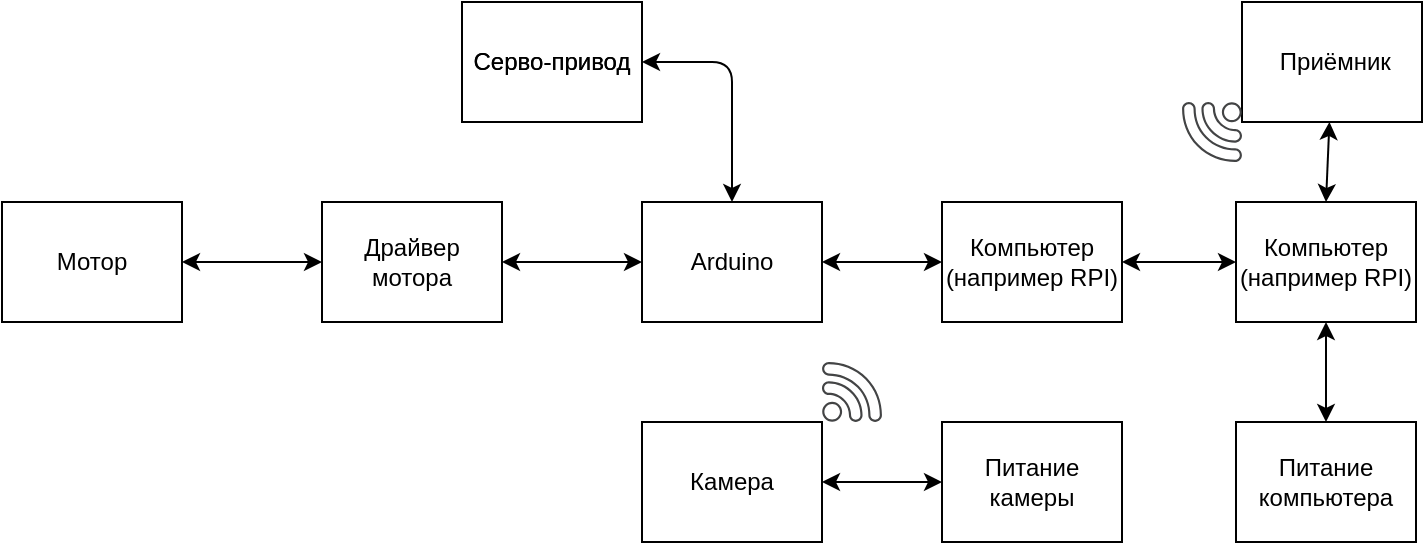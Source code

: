 <mxfile version="14.4.8" type="github">
  <diagram id="rgr_ggMDqa0CBYAi4XXZ" name="Page-1">
    <mxGraphModel dx="1185" dy="662" grid="0" gridSize="10" guides="1" tooltips="1" connect="1" arrows="1" fold="1" page="1" pageScale="1" pageWidth="827" pageHeight="1169" math="0" shadow="0">
      <root>
        <mxCell id="0" />
        <mxCell id="1" parent="0" />
        <mxCell id="6oglmZXDybSKQYADPyGO-2" value="" style="rounded=0;whiteSpace=wrap;html=1;" parent="1" vertex="1">
          <mxGeometry x="313" y="433" width="90" height="60" as="geometry" />
        </mxCell>
        <mxCell id="6oglmZXDybSKQYADPyGO-3" value="Серво-привод" style="text;html=1;strokeColor=none;fillColor=none;align=center;verticalAlign=middle;whiteSpace=wrap;rounded=0;" parent="1" vertex="1">
          <mxGeometry x="313" y="433" width="90" height="60" as="geometry" />
        </mxCell>
        <mxCell id="6oglmZXDybSKQYADPyGO-5" value="Серво-привод" style="text;html=1;strokeColor=none;fillColor=none;align=center;verticalAlign=middle;whiteSpace=wrap;rounded=0;" parent="1" vertex="1">
          <mxGeometry x="313" y="433" width="90" height="60" as="geometry" />
        </mxCell>
        <mxCell id="6oglmZXDybSKQYADPyGO-6" value="" style="rounded=0;whiteSpace=wrap;html=1;" parent="1" vertex="1">
          <mxGeometry x="403" y="533" width="90" height="60" as="geometry" />
        </mxCell>
        <mxCell id="6oglmZXDybSKQYADPyGO-10" value="Arduino" style="text;html=1;strokeColor=none;fillColor=none;align=center;verticalAlign=middle;whiteSpace=wrap;rounded=0;" parent="1" vertex="1">
          <mxGeometry x="403" y="533" width="90" height="60" as="geometry" />
        </mxCell>
        <mxCell id="6oglmZXDybSKQYADPyGO-12" value="" style="rounded=0;whiteSpace=wrap;html=1;" parent="1" vertex="1">
          <mxGeometry x="243" y="533" width="90" height="60" as="geometry" />
        </mxCell>
        <mxCell id="6oglmZXDybSKQYADPyGO-14" value="Драйвер мотора" style="text;html=1;strokeColor=none;fillColor=none;align=center;verticalAlign=middle;whiteSpace=wrap;rounded=0;" parent="1" vertex="1">
          <mxGeometry x="243" y="533" width="90" height="60" as="geometry" />
        </mxCell>
        <mxCell id="6oglmZXDybSKQYADPyGO-21" value="" style="endArrow=classic;startArrow=classic;html=1;exitX=1;exitY=0.5;exitDx=0;exitDy=0;entryX=0.5;entryY=0;entryDx=0;entryDy=0;" parent="1" source="6oglmZXDybSKQYADPyGO-5" target="6oglmZXDybSKQYADPyGO-10" edge="1">
          <mxGeometry width="50" height="50" relative="1" as="geometry">
            <mxPoint x="193" y="663" as="sourcePoint" />
            <mxPoint x="243" y="613" as="targetPoint" />
            <Array as="points">
              <mxPoint x="448" y="463" />
            </Array>
          </mxGeometry>
        </mxCell>
        <mxCell id="6oglmZXDybSKQYADPyGO-23" value="" style="rounded=0;whiteSpace=wrap;html=1;" parent="1" vertex="1">
          <mxGeometry x="83" y="533" width="90" height="60" as="geometry" />
        </mxCell>
        <mxCell id="6oglmZXDybSKQYADPyGO-25" value="Мотор" style="text;html=1;strokeColor=none;fillColor=none;align=center;verticalAlign=middle;whiteSpace=wrap;rounded=0;" parent="1" vertex="1">
          <mxGeometry x="83" y="533" width="90" height="60" as="geometry" />
        </mxCell>
        <mxCell id="A-BF0UujvZgVLAS8JFkz-1" value="" style="rounded=0;whiteSpace=wrap;html=1;" vertex="1" parent="1">
          <mxGeometry x="403" y="643" width="90" height="60" as="geometry" />
        </mxCell>
        <mxCell id="A-BF0UujvZgVLAS8JFkz-2" value="Камера" style="text;html=1;strokeColor=none;fillColor=none;align=center;verticalAlign=middle;whiteSpace=wrap;rounded=0;" vertex="1" parent="1">
          <mxGeometry x="403" y="643" width="90" height="60" as="geometry" />
        </mxCell>
        <mxCell id="A-BF0UujvZgVLAS8JFkz-3" value="Питание камеры" style="rounded=0;whiteSpace=wrap;html=1;" vertex="1" parent="1">
          <mxGeometry x="553" y="643" width="90" height="60" as="geometry" />
        </mxCell>
        <mxCell id="A-BF0UujvZgVLAS8JFkz-5" value="" style="endArrow=classic;startArrow=classic;html=1;exitX=1;exitY=0.5;exitDx=0;exitDy=0;entryX=0;entryY=0.5;entryDx=0;entryDy=0;" edge="1" parent="1" source="A-BF0UujvZgVLAS8JFkz-2" target="A-BF0UujvZgVLAS8JFkz-3">
          <mxGeometry width="50" height="50" relative="1" as="geometry">
            <mxPoint x="323" y="573" as="sourcePoint" />
            <mxPoint x="413" y="573" as="targetPoint" />
          </mxGeometry>
        </mxCell>
        <mxCell id="A-BF0UujvZgVLAS8JFkz-9" value="Компьютер (например RPI)" style="rounded=0;whiteSpace=wrap;html=1;" vertex="1" parent="1">
          <mxGeometry x="553" y="533" width="90" height="60" as="geometry" />
        </mxCell>
        <mxCell id="A-BF0UujvZgVLAS8JFkz-10" value="" style="endArrow=classic;startArrow=classic;html=1;exitX=1;exitY=0.5;exitDx=0;exitDy=0;entryX=0;entryY=0.5;entryDx=0;entryDy=0;" edge="1" parent="1" source="6oglmZXDybSKQYADPyGO-10" target="A-BF0UujvZgVLAS8JFkz-9">
          <mxGeometry width="50" height="50" relative="1" as="geometry">
            <mxPoint x="323" y="573" as="sourcePoint" />
            <mxPoint x="413" y="573" as="targetPoint" />
          </mxGeometry>
        </mxCell>
        <mxCell id="A-BF0UujvZgVLAS8JFkz-11" value="Компьютер (например RPI)" style="rounded=0;whiteSpace=wrap;html=1;" vertex="1" parent="1">
          <mxGeometry x="700" y="533" width="90" height="60" as="geometry" />
        </mxCell>
        <mxCell id="A-BF0UujvZgVLAS8JFkz-15" value="" style="endArrow=classic;startArrow=classic;html=1;exitX=0;exitY=0.5;exitDx=0;exitDy=0;entryX=1;entryY=0.5;entryDx=0;entryDy=0;" edge="1" parent="1" source="6oglmZXDybSKQYADPyGO-14" target="6oglmZXDybSKQYADPyGO-25">
          <mxGeometry width="50" height="50" relative="1" as="geometry">
            <mxPoint x="323" y="603" as="sourcePoint" />
            <mxPoint x="373" y="553" as="targetPoint" />
          </mxGeometry>
        </mxCell>
        <mxCell id="A-BF0UujvZgVLAS8JFkz-16" value="" style="endArrow=classic;startArrow=classic;html=1;exitX=1;exitY=0.5;exitDx=0;exitDy=0;entryX=0;entryY=0.5;entryDx=0;entryDy=0;" edge="1" parent="1" source="A-BF0UujvZgVLAS8JFkz-9" target="A-BF0UujvZgVLAS8JFkz-11">
          <mxGeometry width="50" height="50" relative="1" as="geometry">
            <mxPoint x="323" y="613" as="sourcePoint" />
            <mxPoint x="373" y="563" as="targetPoint" />
          </mxGeometry>
        </mxCell>
        <mxCell id="A-BF0UujvZgVLAS8JFkz-18" value="" style="endArrow=classic;startArrow=classic;html=1;entryX=0;entryY=0.5;entryDx=0;entryDy=0;exitX=1;exitY=0.5;exitDx=0;exitDy=0;" edge="1" parent="1" source="6oglmZXDybSKQYADPyGO-12" target="6oglmZXDybSKQYADPyGO-10">
          <mxGeometry width="50" height="50" relative="1" as="geometry">
            <mxPoint x="323" y="613" as="sourcePoint" />
            <mxPoint x="373" y="563" as="targetPoint" />
          </mxGeometry>
        </mxCell>
        <mxCell id="A-BF0UujvZgVLAS8JFkz-21" value="" style="rounded=0;whiteSpace=wrap;html=1;" vertex="1" parent="1">
          <mxGeometry x="700" y="643" width="90" height="60" as="geometry" />
        </mxCell>
        <mxCell id="A-BF0UujvZgVLAS8JFkz-24" value="Питание компьютера" style="text;html=1;strokeColor=none;fillColor=none;align=center;verticalAlign=middle;whiteSpace=wrap;rounded=0;" vertex="1" parent="1">
          <mxGeometry x="700" y="643" width="90" height="60" as="geometry" />
        </mxCell>
        <mxCell id="A-BF0UujvZgVLAS8JFkz-26" value="" style="endArrow=classic;startArrow=classic;html=1;exitX=0.5;exitY=0;exitDx=0;exitDy=0;entryX=0.5;entryY=1;entryDx=0;entryDy=0;" edge="1" parent="1" source="A-BF0UujvZgVLAS8JFkz-24" target="A-BF0UujvZgVLAS8JFkz-11">
          <mxGeometry width="50" height="50" relative="1" as="geometry">
            <mxPoint x="463" y="613" as="sourcePoint" />
            <mxPoint x="513" y="563" as="targetPoint" />
          </mxGeometry>
        </mxCell>
        <mxCell id="A-BF0UujvZgVLAS8JFkz-27" value="" style="rounded=0;whiteSpace=wrap;html=1;" vertex="1" parent="1">
          <mxGeometry x="703" y="433" width="90" height="60" as="geometry" />
        </mxCell>
        <mxCell id="A-BF0UujvZgVLAS8JFkz-28" value="" style="pointerEvents=1;shadow=0;dashed=0;html=1;strokeColor=none;fillColor=#434445;aspect=fixed;labelPosition=center;verticalLabelPosition=bottom;verticalAlign=top;align=center;outlineConnect=0;shape=mxgraph.vvd.wi_fi;" vertex="1" parent="1">
          <mxGeometry x="493" y="613" width="30" height="30" as="geometry" />
        </mxCell>
        <mxCell id="A-BF0UujvZgVLAS8JFkz-29" value="" style="pointerEvents=1;shadow=0;dashed=0;html=1;strokeColor=none;fillColor=#434445;aspect=fixed;labelPosition=center;verticalLabelPosition=bottom;verticalAlign=top;align=center;outlineConnect=0;shape=mxgraph.vvd.wi_fi;direction=west;" vertex="1" parent="1">
          <mxGeometry x="673" y="483" width="30" height="30" as="geometry" />
        </mxCell>
        <mxCell id="A-BF0UujvZgVLAS8JFkz-30" value="&amp;nbsp;Приёмник" style="text;html=1;strokeColor=none;fillColor=none;align=center;verticalAlign=middle;whiteSpace=wrap;rounded=0;" vertex="1" parent="1">
          <mxGeometry x="703" y="433" width="90" height="60" as="geometry" />
        </mxCell>
        <mxCell id="A-BF0UujvZgVLAS8JFkz-31" value="" style="endArrow=classic;startArrow=classic;html=1;exitX=0.5;exitY=0;exitDx=0;exitDy=0;" edge="1" parent="1" source="A-BF0UujvZgVLAS8JFkz-11" target="A-BF0UujvZgVLAS8JFkz-30">
          <mxGeometry width="50" height="50" relative="1" as="geometry">
            <mxPoint x="755.0" y="653" as="sourcePoint" />
            <mxPoint x="755.0" y="603" as="targetPoint" />
          </mxGeometry>
        </mxCell>
      </root>
    </mxGraphModel>
  </diagram>
</mxfile>

